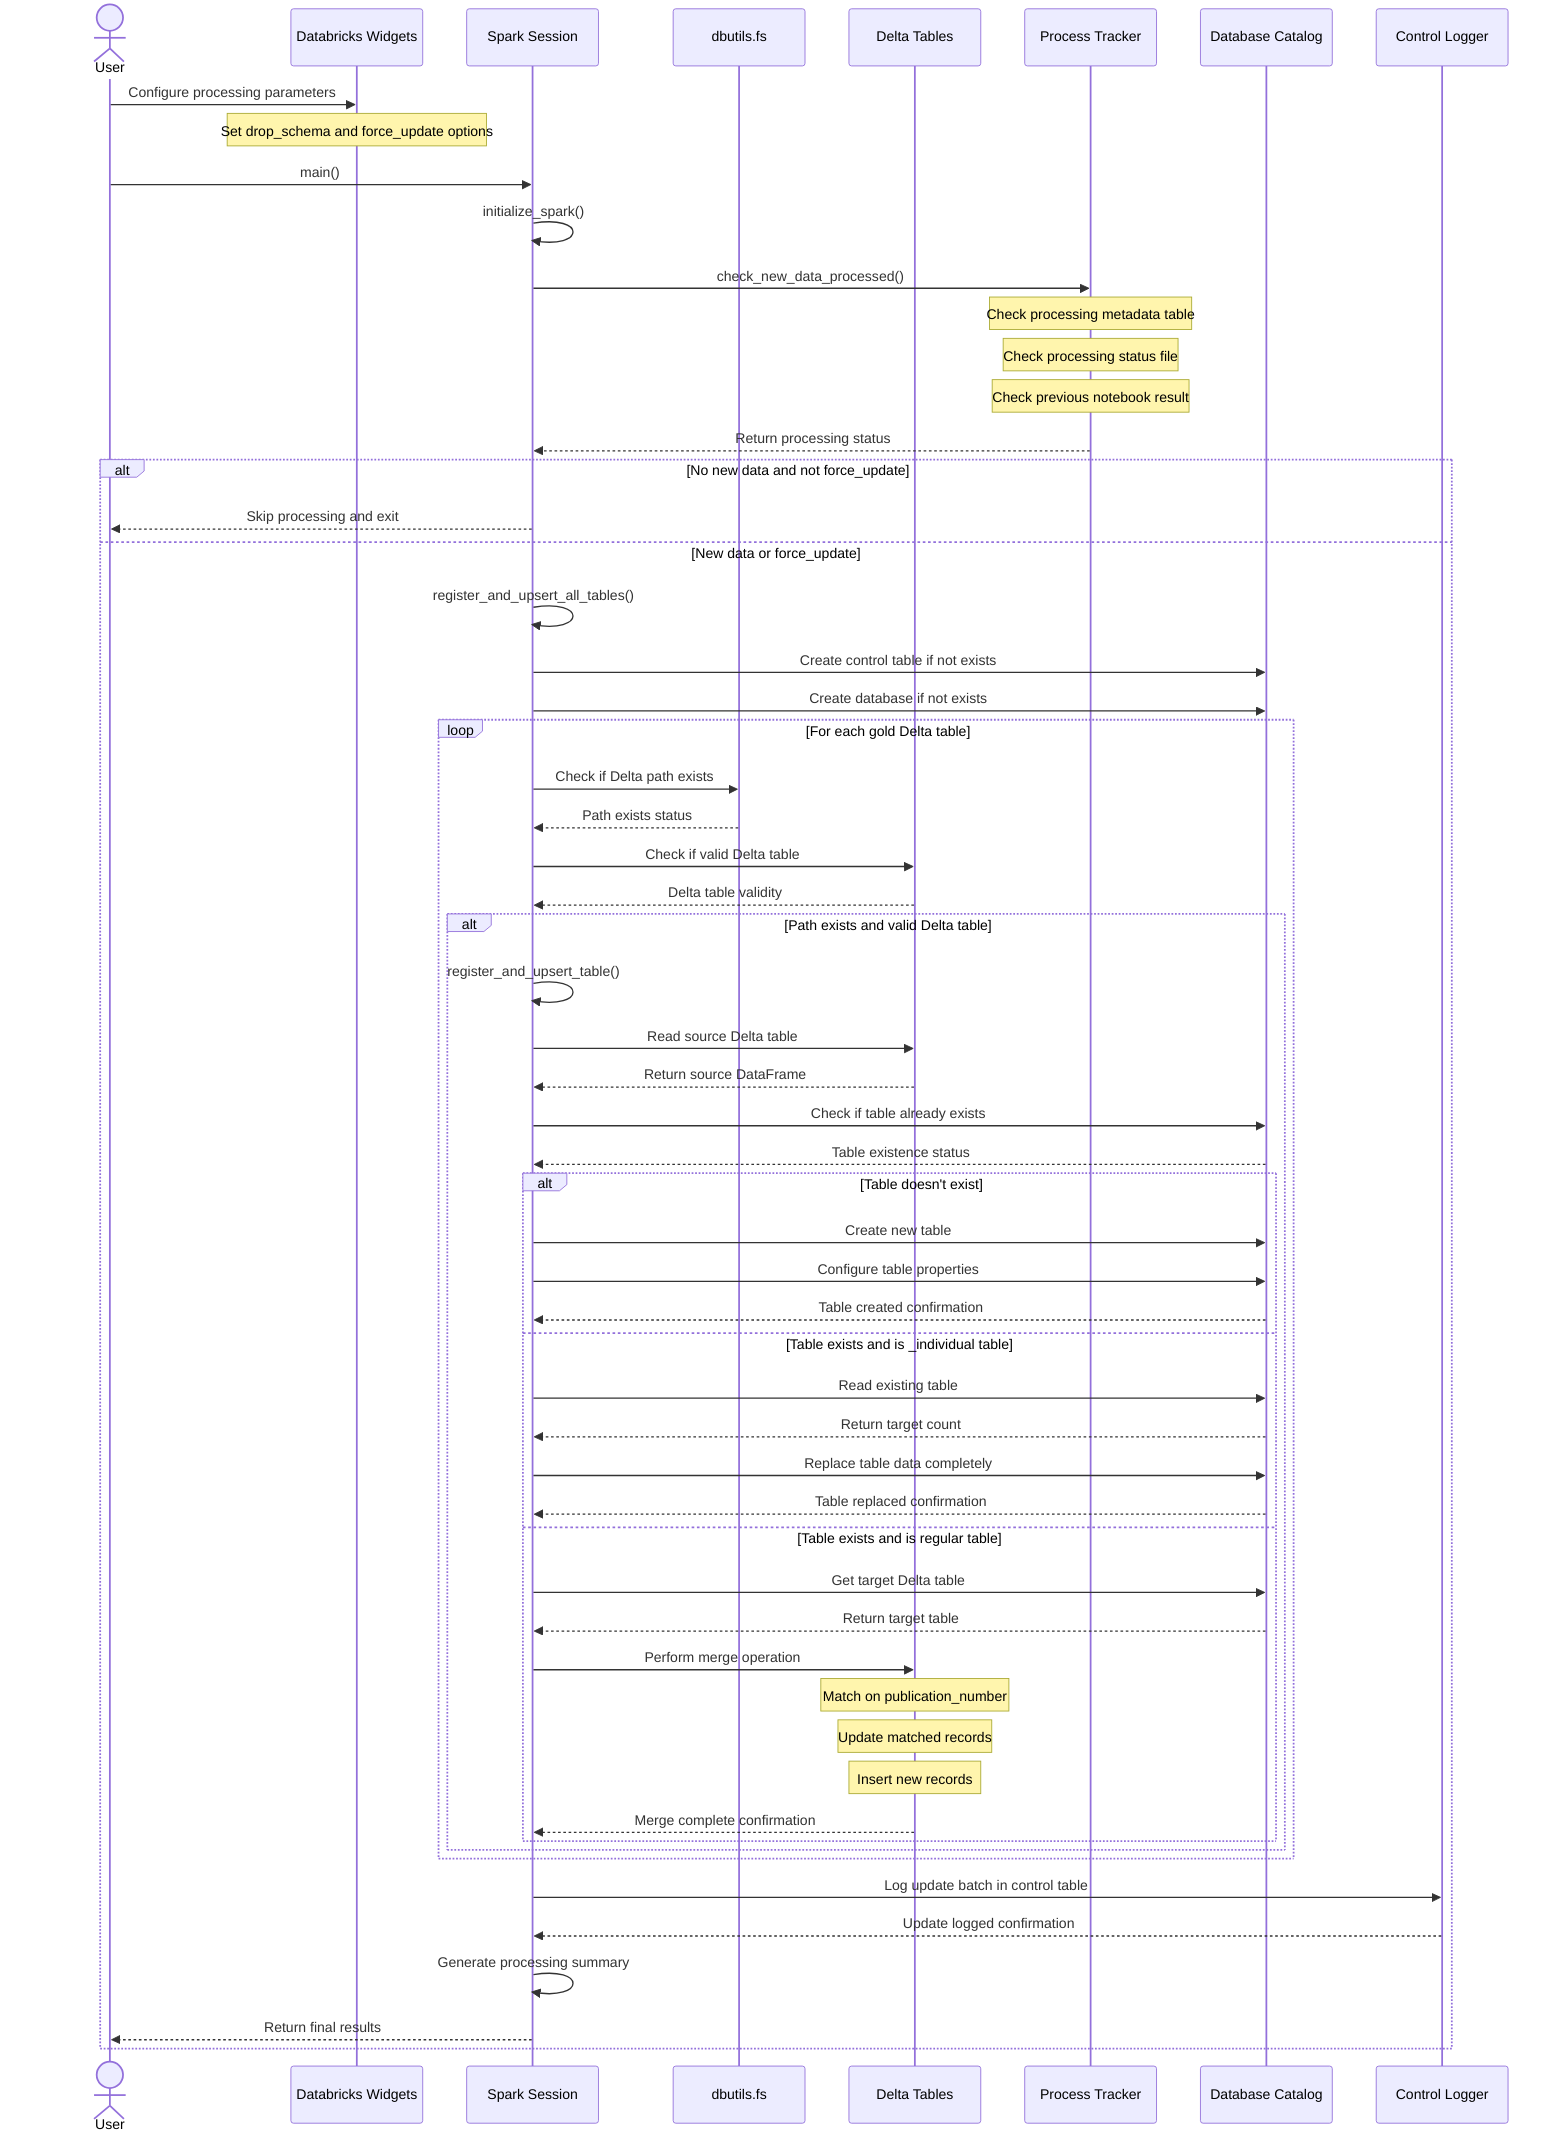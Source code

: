 sequenceDiagram
    actor User
    participant Widgets as Databricks Widgets
    participant Spark as Spark Session
    participant FileSystem as dbutils.fs
    participant DeltaTables as Delta Tables
    participant ProcessTracker as Process Tracker
    participant DatabaseCatalog as Database Catalog
    participant ControlLogger as Control Logger
    
    User->>Widgets: Configure processing parameters
    Note over Widgets: Set drop_schema and force_update options
    
    User->>Spark: main()
    Spark->>Spark: initialize_spark()
    
    Spark->>ProcessTracker: check_new_data_processed()
    Note over ProcessTracker: Check processing metadata table
    Note over ProcessTracker: Check processing status file
    Note over ProcessTracker: Check previous notebook result
    ProcessTracker-->>Spark: Return processing status
    
    alt No new data and not force_update
        Spark-->>User: Skip processing and exit
    else New data or force_update
        Spark->>Spark: register_and_upsert_all_tables()
        
        Spark->>DatabaseCatalog: Create control table if not exists
        Spark->>DatabaseCatalog: Create database if not exists
        
        loop For each gold Delta table
            Spark->>FileSystem: Check if Delta path exists
            FileSystem-->>Spark: Path exists status
            
            Spark->>DeltaTables: Check if valid Delta table
            DeltaTables-->>Spark: Delta table validity
            
            alt Path exists and valid Delta table
                Spark->>Spark: register_and_upsert_table()
                
                Spark->>DeltaTables: Read source Delta table
                DeltaTables-->>Spark: Return source DataFrame
                
                Spark->>DatabaseCatalog: Check if table already exists
                DatabaseCatalog-->>Spark: Table existence status
                
                alt Table doesn't exist
                    Spark->>DatabaseCatalog: Create new table
                    Spark->>DatabaseCatalog: Configure table properties
                    DatabaseCatalog-->>Spark: Table created confirmation
                else Table exists and is _individual table
                    Spark->>DatabaseCatalog: Read existing table
                    DatabaseCatalog-->>Spark: Return target count
                    Spark->>DatabaseCatalog: Replace table data completely
                    DatabaseCatalog-->>Spark: Table replaced confirmation
                else Table exists and is regular table
                    Spark->>DatabaseCatalog: Get target Delta table
                    DatabaseCatalog-->>Spark: Return target table
                    Spark->>DeltaTables: Perform merge operation
                    Note over DeltaTables: Match on publication_number
                    Note over DeltaTables: Update matched records
                    Note over DeltaTables: Insert new records
                    DeltaTables-->>Spark: Merge complete confirmation
                end
            end
        end
        
        Spark->>ControlLogger: Log update batch in control table
        ControlLogger-->>Spark: Update logged confirmation
        
        Spark->>Spark: Generate processing summary
        Spark-->>User: Return final results
    end
